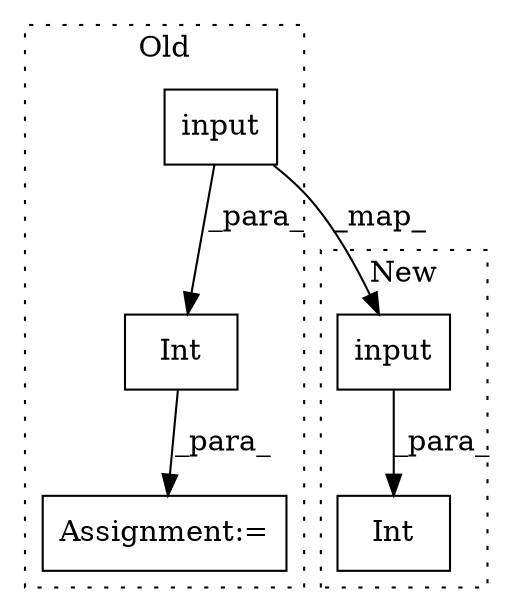digraph G {
subgraph cluster0 {
1 [label="input" a="32" s="224,251" l="6,1" shape="box"];
4 [label="Int" a="32" s="295,306" l="4,1" shape="box"];
5 [label="Assignment:=" a="7" s="261" l="1" shape="box"];
label = "Old";
style="dotted";
}
subgraph cluster1 {
2 [label="input" a="32" s="325,352" l="6,1" shape="box"];
3 [label="Int" a="32" s="321,353" l="4,1" shape="box"];
label = "New";
style="dotted";
}
1 -> 2 [label="_map_"];
1 -> 4 [label="_para_"];
2 -> 3 [label="_para_"];
4 -> 5 [label="_para_"];
}